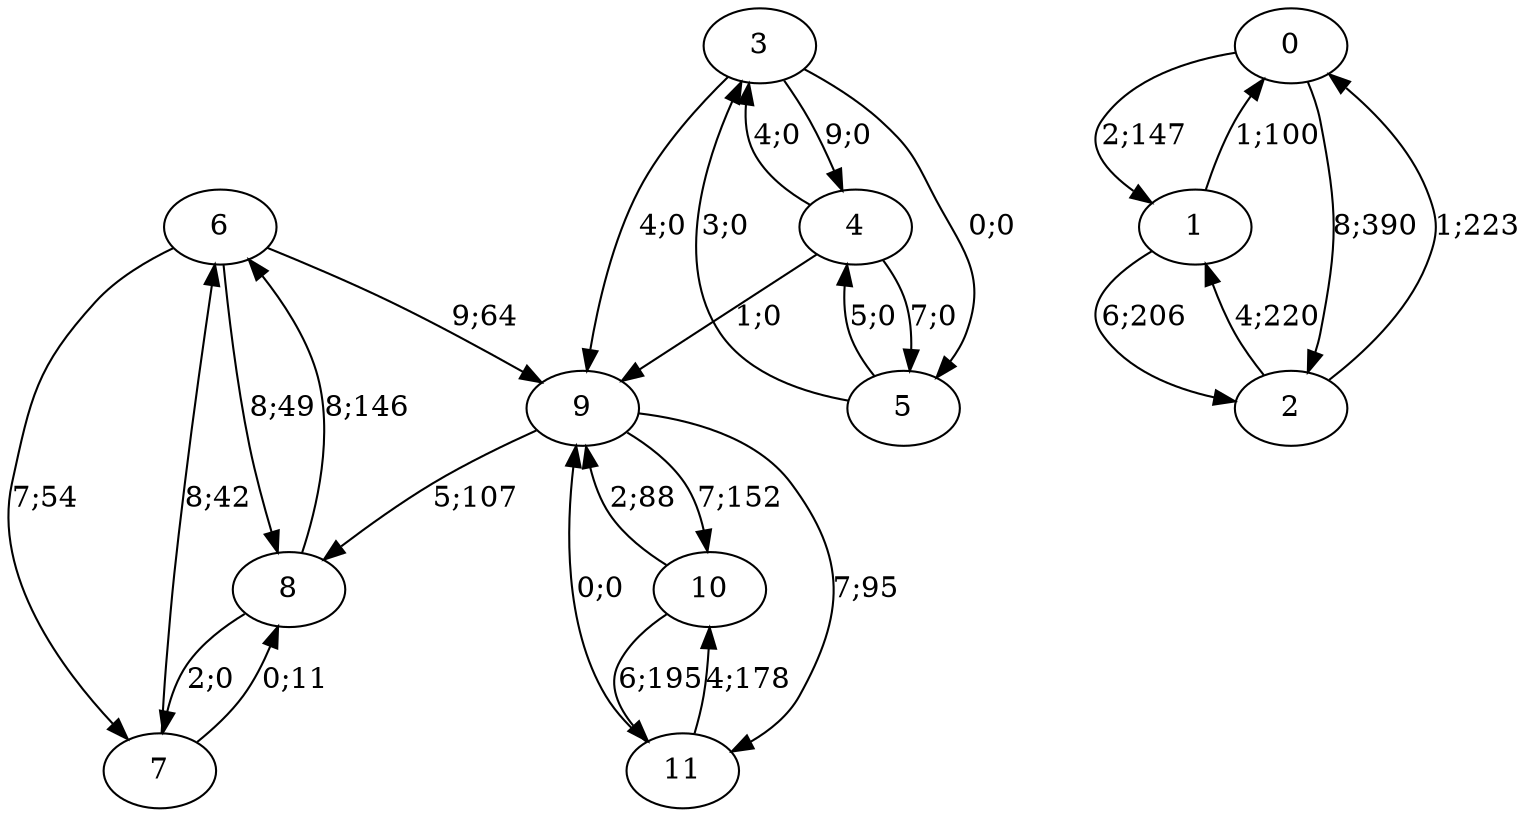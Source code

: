 digraph graph3425 {














6 -> 9 [color=black,label="9;64"]
6 -> 7 [color=black,label="7;54"]
6 -> 8 [color=black,label="8;49"]


7 -> 6 [color=black,label="8;42"]
7 -> 8 [color=black,label="0;11"]


8 -> 6 [color=black,label="8;146"]
8 -> 7 [color=black,label="2;0"]


























9 -> 8 [color=black,label="5;107"]
9 -> 10 [color=black,label="7;152"]
9 -> 11 [color=black,label="7;95"]


10 -> 9 [color=black,label="2;88"]
10 -> 11 [color=black,label="6;195"]


11 -> 9 [color=black,label="0;0"]
11 -> 10 [color=black,label="4;178"]








3 -> 9 [color=black,label="4;0"]
3 -> 4 [color=black,label="9;0"]
3 -> 5 [color=black,label="0;0"]


4 -> 9 [color=black,label="1;0"]
4 -> 3 [color=black,label="4;0"]
4 -> 5 [color=black,label="7;0"]


5 -> 3 [color=black,label="3;0"]
5 -> 4 [color=black,label="5;0"]














0 -> 1 [color=black,label="2;147"]
0 -> 2 [color=black,label="8;390"]


1 -> 0 [color=black,label="1;100"]
1 -> 2 [color=black,label="6;206"]


2 -> 0 [color=black,label="1;223"]
2 -> 1 [color=black,label="4;220"]



















}